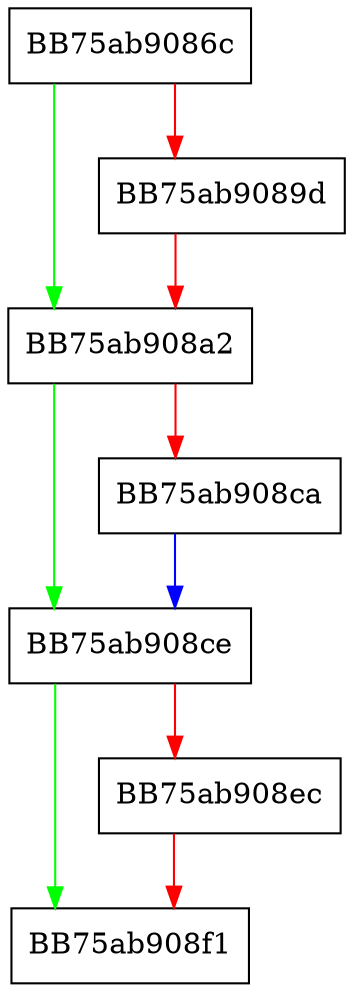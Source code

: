 digraph CreateNew {
  node [shape="box"];
  graph [splines=ortho];
  BB75ab9086c -> BB75ab908a2 [color="green"];
  BB75ab9086c -> BB75ab9089d [color="red"];
  BB75ab9089d -> BB75ab908a2 [color="red"];
  BB75ab908a2 -> BB75ab908ce [color="green"];
  BB75ab908a2 -> BB75ab908ca [color="red"];
  BB75ab908ca -> BB75ab908ce [color="blue"];
  BB75ab908ce -> BB75ab908f1 [color="green"];
  BB75ab908ce -> BB75ab908ec [color="red"];
  BB75ab908ec -> BB75ab908f1 [color="red"];
}